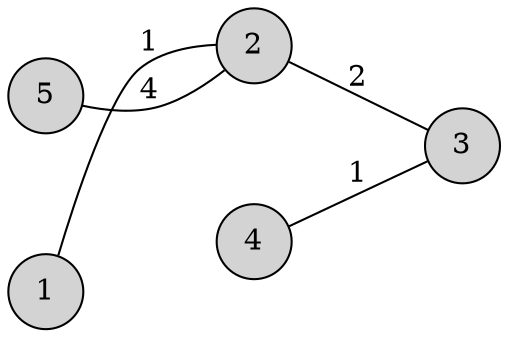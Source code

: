 digraph Vergleichsbaum1
	{
        margin="0";
        rankdir=LR;
        nodesep="0.4";
        ranksep="0.75";
        ordering="in";
        edge [arrowhead="none"];
        node [shape=circle, style="filled", fillcolor=lightgrey, ];
        { rank=min; 1; 5;};
        { rank=same; 2; 4;};
        { rank=sink; 3;};

        1->2 [label="1"];
        2->3 [label="2"];
        3->4 [label="1"];
        4->5 [style="invis", labelfloat="true", label="5"];
        5->1 [style="invis", label="6"];
        2->4 [style="invis", label="2"];
        2->5 [label="4"];
        1->4 [style="invis", labelfloat="true", label="8"];
	}
